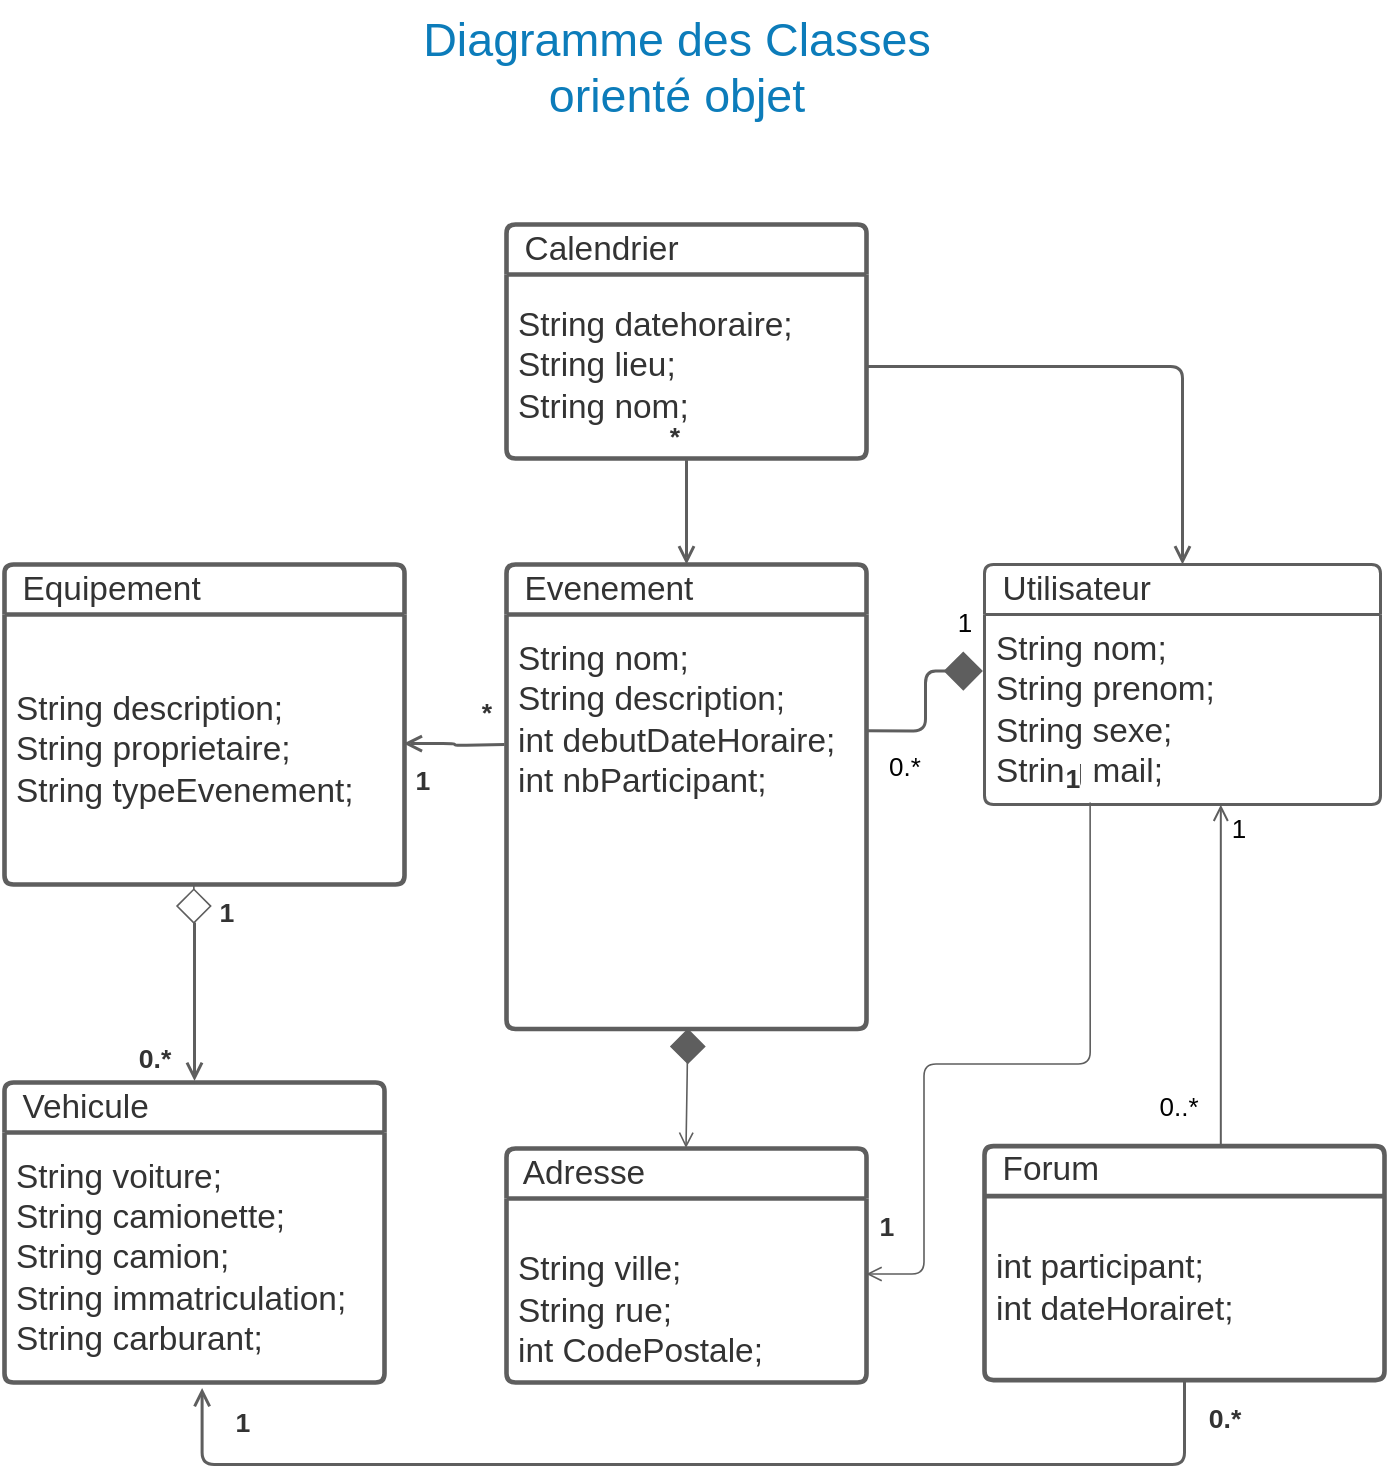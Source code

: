 <mxfile version="14.4.3" type="device"><diagram id="rc97egV6hcPlBevz9Cr1" name="Page-1"><mxGraphModel dx="1856" dy="1376" grid="1" gridSize="10" guides="1" tooltips="1" connect="1" arrows="1" fold="1" page="1" pageScale="1" pageWidth="827" pageHeight="1169" math="0" shadow="0"><root><mxCell id="0"/><mxCell id="1" parent="0"/><mxCell id="toeiE_uhLp_aC4BA7P6A-1" value="&amp;nbsp; Equipement" style="html=1;overflow=block;blockSpacing=1;whiteSpace=wrap;swimlane;childLayout=stackLayout;horizontal=1;horizontalStack=0;resizeParent=1;resizeParentMax=0;resizeLast=0;collapsible=0;fontStyle=0;marginBottom=0;swimlaneFillColor=#ffffff;startSize=25;whiteSpace=wrap;fontSize=16.7;fontColor=#333333;whiteSpace=wrap;align=left;spacing=0;strokeColor=#5e5e5e;strokeOpacity=100;rounded=1;absoluteArcSize=1;arcSize=9;strokeWidth=2.3;" parent="1" vertex="1"><mxGeometry x="90" y="310" width="200" height="160" as="geometry"/></mxCell><mxCell id="toeiE_uhLp_aC4BA7P6A-2" value="String description;&lt;br&gt;String proprietaire; &lt;br&gt;String typeEvenement;" style="part=1;html=1;whiteSpace=wrap;resizeHeight=0;strokeColor=none;fillColor=none;align=left;verticalAlign=middle;spacingLeft=4;spacingRight=4;overflow=hidden;rotatable=0;points=[[0,0.5],[1,0.5]];portConstraint=eastwest;swimlaneFillColor=#ffffff;strokeOpacity=100;fontSize=16.7;fontColor=#333333;" parent="toeiE_uhLp_aC4BA7P6A-1" vertex="1"><mxGeometry y="25" width="200" height="135" as="geometry"/></mxCell><UserObject label="Diagramme des Classes orienté objet" lucidchartObjectId="-dKOAJpcfTfv" id="toeiE_uhLp_aC4BA7P6A-5"><mxCell style="html=1;overflow=block;blockSpacing=1;whiteSpace=wrap;;whiteSpace=wrap;fontSize=23.3;fontColor=#0c7cba;spacing=3.8;strokeOpacity=0;fillOpacity=0;rounded=1;absoluteArcSize=1;arcSize=9;fillColor=#ffffff;strokeWidth=2.3;" parent="1" vertex="1"><mxGeometry x="284" y="30" width="285" height="63" as="geometry"/></mxCell></UserObject><mxCell id="toeiE_uhLp_aC4BA7P6A-6" value="&amp;nbsp; Evenement" style="html=1;overflow=block;blockSpacing=1;whiteSpace=wrap;swimlane;childLayout=stackLayout;horizontal=1;horizontalStack=0;resizeParent=1;resizeParentMax=0;resizeLast=0;collapsible=0;fontStyle=0;marginBottom=0;swimlaneFillColor=#ffffff;startSize=25;whiteSpace=wrap;fontSize=16.7;fontColor=#333333;whiteSpace=wrap;align=left;spacing=0;strokeColor=#5e5e5e;strokeOpacity=100;rounded=1;absoluteArcSize=1;arcSize=9;strokeWidth=2.3;" parent="1" vertex="1"><mxGeometry x="341" y="310" width="180" height="232.25" as="geometry"/></mxCell><mxCell id="toeiE_uhLp_aC4BA7P6A-7" value="String nom;&lt;br&gt;String description;&lt;br&gt;int debutDateHoraire;&lt;br&gt;int nbParticipant;" style="part=1;html=1;whiteSpace=wrap;resizeHeight=0;strokeColor=none;fillColor=none;align=left;verticalAlign=middle;spacingLeft=4;spacingRight=4;overflow=hidden;rotatable=0;points=[[0,0.5],[1,0.5]];portConstraint=eastwest;swimlaneFillColor=#ffffff;strokeOpacity=100;fontSize=16.7;fontColor=#333333;" parent="toeiE_uhLp_aC4BA7P6A-6" vertex="1"><mxGeometry y="25" width="180" height="105" as="geometry"/></mxCell><mxCell id="toeiE_uhLp_aC4BA7P6A-9" value="" style="part=1;html=1;whiteSpace=wrap;resizeHeight=0;strokeColor=none;fillColor=none;align=left;verticalAlign=middle;spacingLeft=4;spacingRight=4;overflow=hidden;rotatable=0;points=[[0,0.5],[1,0.5]];portConstraint=eastwest;swimlaneFillColor=#ffffff;strokeOpacity=100;fontSize=13;" parent="toeiE_uhLp_aC4BA7P6A-6" vertex="1"><mxGeometry y="130" width="180" height="102.25" as="geometry"/></mxCell><mxCell id="toeiE_uhLp_aC4BA7P6A-10" value="&amp;nbsp; Vehicule" style="html=1;overflow=block;blockSpacing=1;whiteSpace=wrap;swimlane;childLayout=stackLayout;horizontal=1;horizontalStack=0;resizeParent=1;resizeParentMax=0;resizeLast=0;collapsible=0;fontStyle=0;marginBottom=0;swimlaneFillColor=#ffffff;startSize=25;whiteSpace=wrap;fontSize=16.7;fontColor=#333333;whiteSpace=wrap;align=left;spacing=0;strokeColor=#5e5e5e;strokeOpacity=100;rounded=1;absoluteArcSize=1;arcSize=9;strokeWidth=2.3;" parent="1" vertex="1"><mxGeometry x="90" y="569" width="190" height="150" as="geometry"/></mxCell><mxCell id="toeiE_uhLp_aC4BA7P6A-11" value="String voiture;&lt;br&gt;String camionette;&lt;br&gt;String camion;&lt;br&gt;String immatriculation;&lt;br&gt;String carburant;" style="part=1;html=1;whiteSpace=wrap;resizeHeight=0;strokeColor=none;fillColor=none;align=left;verticalAlign=middle;spacingLeft=4;spacingRight=4;overflow=hidden;rotatable=0;points=[[0,0.5],[1,0.5]];portConstraint=eastwest;swimlaneFillColor=#ffffff;strokeOpacity=100;fontSize=16.7;fontColor=#333333;" parent="toeiE_uhLp_aC4BA7P6A-10" vertex="1"><mxGeometry y="25" width="190" height="125" as="geometry"/></mxCell><mxCell id="toeiE_uhLp_aC4BA7P6A-14" value="&amp;nbsp; Forum" style="html=1;overflow=block;blockSpacing=1;whiteSpace=wrap;swimlane;childLayout=stackLayout;horizontal=1;horizontalStack=0;resizeParent=1;resizeParentMax=0;resizeLast=0;collapsible=0;fontStyle=0;marginBottom=0;swimlaneFillColor=#ffffff;startSize=25;whiteSpace=wrap;fontSize=16.7;fontColor=#333333;whiteSpace=wrap;align=left;spacing=0;strokeColor=#5e5e5e;strokeOpacity=100;rounded=1;absoluteArcSize=1;arcSize=9;strokeWidth=2.3;" parent="1" vertex="1"><mxGeometry x="580" y="600.79" width="200" height="117" as="geometry"/></mxCell><mxCell id="toeiE_uhLp_aC4BA7P6A-15" value="int participant;&lt;br&gt;int dateHorairet;" style="part=1;html=1;whiteSpace=wrap;resizeHeight=0;strokeColor=none;fillColor=none;align=left;verticalAlign=middle;spacingLeft=4;spacingRight=4;overflow=hidden;rotatable=0;points=[[0,0.5],[1,0.5]];portConstraint=eastwest;swimlaneFillColor=#ffffff;strokeOpacity=100;fontSize=16.7;fontColor=#333333;" parent="toeiE_uhLp_aC4BA7P6A-14" vertex="1"><mxGeometry y="25" width="200" height="92" as="geometry"/></mxCell><mxCell id="toeiE_uhLp_aC4BA7P6A-18" value="&amp;nbsp; Utilisateur" style="html=1;overflow=block;blockSpacing=1;whiteSpace=wrap;swimlane;childLayout=stackLayout;horizontal=1;horizontalStack=0;resizeParent=1;resizeParentMax=0;resizeLast=0;collapsible=0;fontStyle=0;marginBottom=0;swimlaneFillColor=#ffffff;startSize=25;whiteSpace=wrap;fontSize=16.7;fontColor=#333333;whiteSpace=wrap;align=left;spacing=0;strokeColor=#5e5e5e;strokeOpacity=100;rounded=1;absoluteArcSize=1;arcSize=9;strokeWidth=1.5;" parent="1" vertex="1"><mxGeometry x="580" y="310" width="198" height="120" as="geometry"/></mxCell><mxCell id="toeiE_uhLp_aC4BA7P6A-19" value="String nom;&lt;br&gt;String prenom;&lt;br&gt;String sexe;&amp;nbsp;&amp;nbsp;&lt;br&gt;String mail;                                                            " style="part=1;html=1;whiteSpace=wrap;resizeHeight=0;strokeColor=none;fillColor=none;align=left;verticalAlign=middle;spacingLeft=4;spacingRight=4;overflow=hidden;rotatable=0;points=[[0,0.5],[1,0.5]];portConstraint=eastwest;swimlaneFillColor=#ffffff;strokeOpacity=100;fontSize=16.7;fontColor=#333333;" parent="toeiE_uhLp_aC4BA7P6A-18" vertex="1"><mxGeometry y="25" width="198" height="95" as="geometry"/></mxCell><UserObject label="" lucidchartObjectId="CJcR396cVBpj" id="toeiE_uhLp_aC4BA7P6A-22"><mxCell style="html=1;jettySize=18;whiteSpace=wrap;fontSize=13;strokeColor=#5E5E5E;strokeWidth=1.5;rounded=1;arcSize=12;edgeStyle=orthogonalEdgeStyle;startArrow=none;;endArrow=diamond;endFill=1;endSize=16;;entryX=-0.004;entryY=0.444;entryPerimeter=0;exitX=1;exitY=0.554;exitDx=0;exitDy=0;exitPerimeter=0;" parent="1" source="toeiE_uhLp_aC4BA7P6A-7" target="toeiE_uhLp_aC4BA7P6A-18" edge="1"><mxGeometry width="100" height="100" relative="1" as="geometry"><Array as="points"/><mxPoint x="729" y="393" as="sourcePoint"/></mxGeometry></mxCell></UserObject><mxCell id="toeiE_uhLp_aC4BA7P6A-23" value="0.*" style="text;html=1;resizable=0;labelBackgroundColor=#ffffff;align=center;verticalAlign=middle;;fontSize=13;" parent="toeiE_uhLp_aC4BA7P6A-22" vertex="1"><mxGeometry x="-1" relative="1" as="geometry"><mxPoint x="18.92" y="17.88" as="offset"/></mxGeometry></mxCell><mxCell id="toeiE_uhLp_aC4BA7P6A-24" value="1" style="text;html=1;resizable=0;labelBackgroundColor=#ffffff;align=center;verticalAlign=middle;;fontSize=13;" parent="toeiE_uhLp_aC4BA7P6A-22" vertex="1"><mxGeometry x="1" relative="1" as="geometry"><mxPoint x="-9.7" y="-24.14" as="offset"/></mxGeometry></mxCell><UserObject label="" lucidchartObjectId="vPcRhc36gPN." id="toeiE_uhLp_aC4BA7P6A-25"><mxCell style="html=1;jettySize=18;whiteSpace=wrap;fontSize=13;strokeColor=#5E5E5E;strokeWidth=1;rounded=1;arcSize=12;edgeStyle=orthogonalEdgeStyle;startArrow=none;;endArrow=open;;exitX=0.592;exitY=0;exitPerimeter=0;entryX=0.598;entryY=1.004;entryPerimeter=0;entryDx=0;entryDy=0;exitDx=0;exitDy=0;" parent="1" source="toeiE_uhLp_aC4BA7P6A-14" target="toeiE_uhLp_aC4BA7P6A-19" edge="1"><mxGeometry width="100" height="100" relative="1" as="geometry"><Array as="points"/><mxPoint x="680.2" y="497.94" as="targetPoint"/></mxGeometry></mxCell></UserObject><mxCell id="toeiE_uhLp_aC4BA7P6A-26" value="0..*" style="text;html=1;resizable=0;labelBackgroundColor=#ffffff;align=center;verticalAlign=middle;;fontSize=13;" parent="toeiE_uhLp_aC4BA7P6A-25" vertex="1"><mxGeometry x="-1" relative="1" as="geometry"><mxPoint x="-22" y="-19.86" as="offset"/></mxGeometry></mxCell><mxCell id="toeiE_uhLp_aC4BA7P6A-27" value="1" style="text;html=1;resizable=0;labelBackgroundColor=#ffffff;align=center;verticalAlign=middle;;fontSize=13;" parent="toeiE_uhLp_aC4BA7P6A-25" vertex="1"><mxGeometry x="1" relative="1" as="geometry"><mxPoint x="8.32" y="11.11" as="offset"/></mxGeometry></mxCell><UserObject label="" lucidchartObjectId="aTcRdM.LfWpp" id="toeiE_uhLp_aC4BA7P6A-28"><mxCell style="html=1;jettySize=18;whiteSpace=wrap;fontSize=13;strokeColor=#5E5E5E;strokeWidth=1.5;rounded=1;arcSize=12;edgeStyle=orthogonalEdgeStyle;startArrow=none;;endArrow=open;;entryX=0.5;entryY=-0.005;entryPerimeter=0;" parent="1" target="toeiE_uhLp_aC4BA7P6A-10" edge="1"><mxGeometry width="100" height="100" relative="1" as="geometry"><Array as="points"><mxPoint x="185" y="489"/></Array><mxPoint x="185" y="489" as="sourcePoint"/></mxGeometry></mxCell></UserObject><mxCell id="toeiE_uhLp_aC4BA7P6A-29" value="0.*" style="text;html=1;resizable=0;labelBackgroundColor=#ffffff;align=center;verticalAlign=middle;fontStyle=1;fontColor=#333333;;fontSize=13.3;" parent="toeiE_uhLp_aC4BA7P6A-28" vertex="1"><mxGeometry x="0.931" relative="1" as="geometry"><mxPoint x="-20" y="-8.93" as="offset"/></mxGeometry></mxCell><mxCell id="toeiE_uhLp_aC4BA7P6A-30" value="1" style="text;html=1;resizable=0;labelBackgroundColor=#ffffff;align=center;verticalAlign=middle;fontStyle=1;fontColor=#333333;;fontSize=13.3;" parent="toeiE_uhLp_aC4BA7P6A-28" vertex="1"><mxGeometry x="-0.77" relative="1" as="geometry"><mxPoint x="15.97" y="-14.23" as="offset"/></mxGeometry></mxCell><UserObject label="" lucidchartObjectId="Q4cRbKlOKZ3L" id="toeiE_uhLp_aC4BA7P6A-31"><mxCell style="html=1;jettySize=18;whiteSpace=wrap;fontSize=13;strokeColor=#5E5E5E;strokeWidth=1.5;rounded=1;arcSize=12;edgeStyle=orthogonalEdgeStyle;startArrow=none;;endArrow=open;;entryX=0.998;entryY=0.478;entryDx=0;entryDy=0;entryPerimeter=0;" parent="1" target="toeiE_uhLp_aC4BA7P6A-2" edge="1"><mxGeometry width="100" height="100" relative="1" as="geometry"><Array as="points"/><mxPoint x="340" y="400" as="sourcePoint"/><mxPoint x="449" y="399" as="targetPoint"/></mxGeometry></mxCell></UserObject><mxCell id="toeiE_uhLp_aC4BA7P6A-32" value="*" style="text;html=1;resizable=0;labelBackgroundColor=#ffffff;align=center;verticalAlign=middle;fontStyle=1;fontColor=#333333;;fontSize=13.3;" parent="toeiE_uhLp_aC4BA7P6A-31" vertex="1"><mxGeometry x="-0.866" relative="1" as="geometry"><mxPoint x="-6" y="-16" as="offset"/></mxGeometry></mxCell><mxCell id="toeiE_uhLp_aC4BA7P6A-33" value="1" style="text;html=1;resizable=0;labelBackgroundColor=#ffffff;align=center;verticalAlign=middle;fontStyle=1;fontColor=#333333;;fontSize=13.3;" parent="toeiE_uhLp_aC4BA7P6A-31" vertex="1"><mxGeometry x="0.977" relative="1" as="geometry"><mxPoint x="8.57" y="18.6" as="offset"/></mxGeometry></mxCell><UserObject label="" lucidchartObjectId="y7cRKakVIyT5" id="toeiE_uhLp_aC4BA7P6A-34"><mxCell style="html=1;jettySize=18;whiteSpace=wrap;fontSize=13;strokeColor=#5E5E5E;strokeWidth=1.5;rounded=1;arcSize=12;edgeStyle=orthogonalEdgeStyle;startArrow=none;;endArrow=open;;exitX=0.5;exitY=1.005;exitPerimeter=0;entryX=0.52;entryY=1.022;entryDx=0;entryDy=0;entryPerimeter=0;" parent="1" source="toeiE_uhLp_aC4BA7P6A-14" target="toeiE_uhLp_aC4BA7P6A-11" edge="1"><mxGeometry width="100" height="100" relative="1" as="geometry"><Array as="points"><mxPoint x="680" y="760"/><mxPoint x="189" y="760"/></Array><mxPoint x="188.8" y="828.141" as="targetPoint"/></mxGeometry></mxCell></UserObject><mxCell id="toeiE_uhLp_aC4BA7P6A-35" value="0.*" style="text;html=1;resizable=0;labelBackgroundColor=#ffffff;align=center;verticalAlign=middle;fontStyle=1;fontColor=#333333;;fontSize=13.3;" parent="toeiE_uhLp_aC4BA7P6A-34" vertex="1"><mxGeometry x="-0.973" relative="1" as="geometry"><mxPoint x="20.0" y="11.22" as="offset"/></mxGeometry></mxCell><mxCell id="toeiE_uhLp_aC4BA7P6A-36" value="1" style="text;html=1;resizable=0;labelBackgroundColor=#ffffff;align=center;verticalAlign=middle;fontStyle=1;fontColor=#333333;;fontSize=13.3;" parent="toeiE_uhLp_aC4BA7P6A-34" vertex="1"><mxGeometry x="0.973" relative="1" as="geometry"><mxPoint x="20" y="9.18" as="offset"/></mxGeometry></mxCell><mxCell id="toeiE_uhLp_aC4BA7P6A-41" value="&amp;nbsp; Adresse   " style="html=1;overflow=block;blockSpacing=1;whiteSpace=wrap;swimlane;childLayout=stackLayout;horizontal=1;horizontalStack=0;resizeParent=1;resizeParentMax=0;resizeLast=0;collapsible=0;fontStyle=0;marginBottom=0;swimlaneFillColor=#ffffff;startSize=25;whiteSpace=wrap;fontSize=16.7;fontColor=#333333;whiteSpace=wrap;align=left;spacing=0;strokeColor=#5e5e5e;strokeOpacity=100;rounded=1;absoluteArcSize=1;arcSize=9;strokeWidth=2.3;" parent="1" vertex="1"><mxGeometry x="341" y="602" width="180" height="117" as="geometry"/></mxCell><mxCell id="toeiE_uhLp_aC4BA7P6A-42" value="&#10;String ville;&#10;String rue;&#10;int CodePostale;" style="part=1;html=1;whiteSpace=wrap;resizeHeight=0;strokeColor=none;fillColor=none;align=left;verticalAlign=middle;spacingLeft=4;spacingRight=4;overflow=hidden;rotatable=0;points=[[0,0.5],[1,0.5]];portConstraint=eastwest;swimlaneFillColor=#ffffff;strokeOpacity=100;fontSize=16.7;fontColor=#333333;" parent="toeiE_uhLp_aC4BA7P6A-41" vertex="1"><mxGeometry y="25" width="180" height="92" as="geometry"/></mxCell><UserObject label="" lucidchartObjectId="al.dcuccJk2M" id="toeiE_uhLp_aC4BA7P6A-45"><mxCell style="html=1;jettySize=18;whiteSpace=wrap;fontSize=13;strokeColor=#5E5E5E;strokeWidth=0.8;rounded=1;arcSize=12;edgeStyle=orthogonalEdgeStyle;startArrow=none;;endArrow=open;;entryX=0.5;entryY=0;entryDx=0;entryDy=0;exitX=0.504;exitY=1.01;exitDx=0;exitDy=0;exitPerimeter=0;" parent="1" source="toeiE_uhLp_aC4BA7P6A-9" target="toeiE_uhLp_aC4BA7P6A-41" edge="1"><mxGeometry width="100" height="100" relative="1" as="geometry"><Array as="points"><mxPoint x="432" y="559"/><mxPoint x="431" y="559"/></Array><mxPoint x="454" y="559" as="sourcePoint"/><mxPoint x="454" y="639" as="targetPoint"/></mxGeometry></mxCell></UserObject><UserObject label="" lucidchartObjectId="Al.dB8tHbfue" id="toeiE_uhLp_aC4BA7P6A-46"><mxCell style="html=1;jettySize=18;whiteSpace=wrap;fontSize=13;strokeColor=#5E5E5E;strokeWidth=0.8;rounded=1;arcSize=12;edgeStyle=orthogonalEdgeStyle;startArrow=none;;endArrow=open;;exitX=0.268;exitY=0.992;exitPerimeter=0;entryX=1.001;entryY=0.413;entryDx=0;entryDy=0;entryPerimeter=0;exitDx=0;exitDy=0;" parent="1" source="toeiE_uhLp_aC4BA7P6A-19" target="toeiE_uhLp_aC4BA7P6A-42" edge="1"><mxGeometry width="100" height="100" relative="1" as="geometry"><Array as="points"><mxPoint x="633" y="560"/><mxPoint x="550" y="560"/><mxPoint x="550" y="665"/></Array><mxPoint x="554" y="763" as="targetPoint"/></mxGeometry></mxCell></UserObject><mxCell id="toeiE_uhLp_aC4BA7P6A-47" value="1" style="text;html=1;resizable=0;labelBackgroundColor=#ffffff;align=center;verticalAlign=middle;fontStyle=1;fontColor=#333333;;fontSize=13.3;" parent="toeiE_uhLp_aC4BA7P6A-46" vertex="1"><mxGeometry x="-1" relative="1" as="geometry"><mxPoint x="-9.2" y="-12.26" as="offset"/></mxGeometry></mxCell><mxCell id="toeiE_uhLp_aC4BA7P6A-48" value="1" style="text;html=1;resizable=0;labelBackgroundColor=#ffffff;align=center;verticalAlign=middle;fontStyle=1;fontColor=#333333;;fontSize=13.3;" parent="toeiE_uhLp_aC4BA7P6A-46" vertex="1"><mxGeometry x="0.937" relative="1" as="geometry"><mxPoint x="-1.45" y="-24.0" as="offset"/></mxGeometry></mxCell><UserObject label="" lucidchartObjectId="2O.du3Ww6e8C" id="toeiE_uhLp_aC4BA7P6A-55"><mxCell style="html=1;jettySize=18;whiteSpace=wrap;fontSize=13;strokeColor=#5E5E5E;strokeWidth=0.8;rounded=1;arcSize=12;edgeStyle=orthogonalEdgeStyle;startArrow=none;;endArrow=diamond;endFill=1;endSize=16;;" parent="1" edge="1"><mxGeometry width="100" height="100" relative="1" as="geometry"><Array as="points"><mxPoint x="431.91" y="552.25"/><mxPoint x="431.91" y="552.25"/></Array><mxPoint x="431.91" y="542.25" as="targetPoint"/><mxPoint x="431.91" y="542.25" as="sourcePoint"/></mxGeometry></mxCell></UserObject><UserObject label="" lucidchartObjectId="Ni~dp1cWjwIY" id="toeiE_uhLp_aC4BA7P6A-57"><mxCell style="html=1;jettySize=18;whiteSpace=wrap;fontSize=13;strokeColor=#5E5E5E;strokeWidth=0.8;rounded=1;arcSize=12;edgeStyle=orthogonalEdgeStyle;startArrow=none;;endArrow=diamond;endFill=0;endSize=16;;" parent="1" edge="1"><mxGeometry width="100" height="100" relative="1" as="geometry"><Array as="points"/><mxPoint x="184.92" y="490" as="targetPoint"/><mxPoint x="184.92" y="470" as="sourcePoint"/></mxGeometry></mxCell></UserObject><mxCell id="IhjpH4XqSYKfHMl9A3B6-1" value="&amp;nbsp; Calendrier" style="html=1;overflow=block;blockSpacing=1;whiteSpace=wrap;swimlane;childLayout=stackLayout;horizontal=1;horizontalStack=0;resizeParent=1;resizeParentMax=0;resizeLast=0;collapsible=0;fontStyle=0;marginBottom=0;swimlaneFillColor=#ffffff;startSize=25;whiteSpace=wrap;fontSize=16.7;fontColor=#333333;whiteSpace=wrap;align=left;spacing=0;strokeColor=#5e5e5e;strokeOpacity=100;rounded=1;absoluteArcSize=1;arcSize=9;strokeWidth=2.3;" vertex="1" parent="1"><mxGeometry x="341" y="140" width="180" height="117" as="geometry"/></mxCell><mxCell id="IhjpH4XqSYKfHMl9A3B6-2" value="String datehoraire;&lt;br&gt;String lieu;&lt;br&gt;String nom;" style="part=1;html=1;whiteSpace=wrap;resizeHeight=0;strokeColor=none;fillColor=none;align=left;verticalAlign=middle;spacingLeft=4;spacingRight=4;overflow=hidden;rotatable=0;points=[[0,0.5],[1,0.5]];portConstraint=eastwest;swimlaneFillColor=#ffffff;strokeOpacity=100;fontSize=16.7;fontColor=#333333;" vertex="1" parent="IhjpH4XqSYKfHMl9A3B6-1"><mxGeometry y="25" width="180" height="92" as="geometry"/></mxCell><UserObject label="" lucidchartObjectId="Q4cRbKlOKZ3L" id="IhjpH4XqSYKfHMl9A3B6-5"><mxCell style="html=1;jettySize=18;whiteSpace=wrap;fontSize=13;strokeColor=#5E5E5E;strokeWidth=1.5;rounded=1;arcSize=12;edgeStyle=orthogonalEdgeStyle;startArrow=none;;endArrow=open;;exitX=0.5;exitY=1.009;exitDx=0;exitDy=0;exitPerimeter=0;" edge="1" parent="1" source="IhjpH4XqSYKfHMl9A3B6-2" target="toeiE_uhLp_aC4BA7P6A-6"><mxGeometry width="100" height="100" relative="1" as="geometry"><Array as="points"/><mxPoint x="350" y="410" as="sourcePoint"/><mxPoint x="299.6" y="409.53" as="targetPoint"/></mxGeometry></mxCell></UserObject><mxCell id="IhjpH4XqSYKfHMl9A3B6-6" value="*" style="text;html=1;resizable=0;labelBackgroundColor=#ffffff;align=center;verticalAlign=middle;fontStyle=1;fontColor=#333333;;fontSize=13.3;" vertex="1" parent="IhjpH4XqSYKfHMl9A3B6-5"><mxGeometry x="-0.866" relative="1" as="geometry"><mxPoint x="-6" y="-16" as="offset"/></mxGeometry></mxCell><UserObject label="" lucidchartObjectId="y7cRKakVIyT5" id="IhjpH4XqSYKfHMl9A3B6-8"><mxCell style="html=1;jettySize=18;whiteSpace=wrap;fontSize=13;strokeColor=#5E5E5E;strokeWidth=1.5;rounded=1;arcSize=12;edgeStyle=orthogonalEdgeStyle;startArrow=none;;endArrow=open;;exitX=1;exitY=0.5;entryX=0.5;entryY=0;entryDx=0;entryDy=0;exitDx=0;exitDy=0;" edge="1" parent="1" source="IhjpH4XqSYKfHMl9A3B6-2" target="toeiE_uhLp_aC4BA7P6A-18"><mxGeometry width="100" height="100" relative="1" as="geometry"><Array as="points"><mxPoint x="679" y="211"/></Array><mxPoint x="198.8" y="731.75" as="targetPoint"/><mxPoint x="690" y="728.375" as="sourcePoint"/></mxGeometry></mxCell></UserObject></root></mxGraphModel></diagram></mxfile>